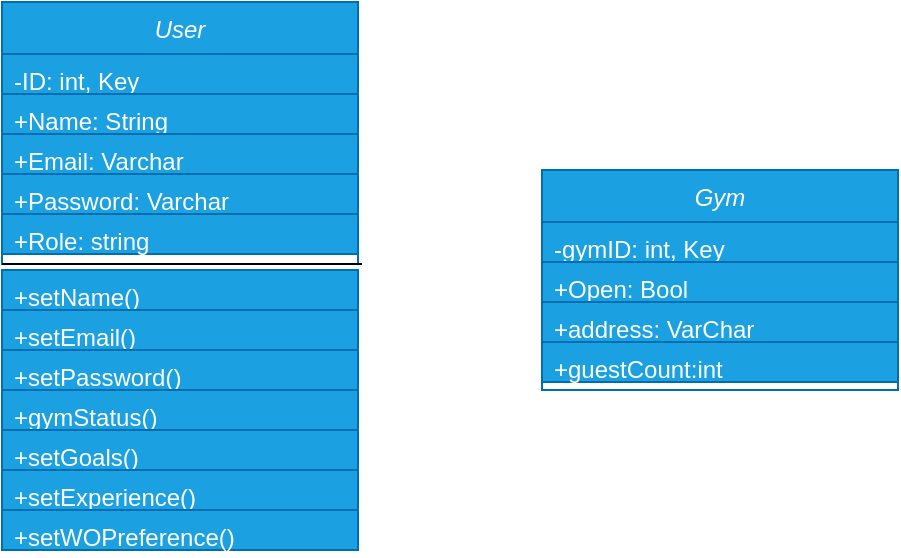 <mxfile version="15.8.3" type="device"><diagram id="C5RBs43oDa-KdzZeNtuy" name="Page-1"><mxGraphModel dx="926" dy="516" grid="1" gridSize="10" guides="1" tooltips="1" connect="1" arrows="1" fold="1" page="1" pageScale="1" pageWidth="827" pageHeight="1169" math="0" shadow="0"><root><mxCell id="WIyWlLk6GJQsqaUBKTNV-0"/><mxCell id="WIyWlLk6GJQsqaUBKTNV-1" parent="WIyWlLk6GJQsqaUBKTNV-0"/><mxCell id="6UYvTPooScGc7HthTejg-1" value="User" style="swimlane;fontStyle=2;align=center;verticalAlign=top;childLayout=stackLayout;horizontal=1;startSize=26;horizontalStack=0;resizeParent=1;resizeLast=0;collapsible=1;marginBottom=0;rounded=0;shadow=0;strokeWidth=1;fillColor=#1ba1e2;fontColor=#ffffff;strokeColor=#006EAF;" vertex="1" parent="WIyWlLk6GJQsqaUBKTNV-1"><mxGeometry x="130" y="269" width="178" height="131" as="geometry"><mxRectangle x="230" y="140" width="160" height="26" as="alternateBounds"/></mxGeometry></mxCell><mxCell id="6UYvTPooScGc7HthTejg-3" value="-ID: int, Key" style="text;align=left;verticalAlign=top;spacingLeft=4;spacingRight=4;overflow=hidden;rotatable=0;points=[[0,0.5],[1,0.5]];portConstraint=eastwest;rounded=0;shadow=0;html=0;fillColor=#1ba1e2;fontColor=#ffffff;strokeColor=#006EAF;" vertex="1" parent="6UYvTPooScGc7HthTejg-1"><mxGeometry y="26" width="178" height="20" as="geometry"/></mxCell><mxCell id="6UYvTPooScGc7HthTejg-2" value="+Name: String" style="text;align=left;verticalAlign=top;spacingLeft=4;spacingRight=4;overflow=hidden;rotatable=0;points=[[0,0.5],[1,0.5]];portConstraint=eastwest;fillColor=#1ba1e2;fontColor=#ffffff;strokeColor=#006EAF;" vertex="1" parent="6UYvTPooScGc7HthTejg-1"><mxGeometry y="46" width="178" height="20" as="geometry"/></mxCell><mxCell id="6UYvTPooScGc7HthTejg-10" value="+Email: Varchar " style="text;align=left;verticalAlign=top;spacingLeft=4;spacingRight=4;overflow=hidden;rotatable=0;points=[[0,0.5],[1,0.5]];portConstraint=eastwest;rounded=0;shadow=0;html=0;fillColor=#1ba1e2;fontColor=#ffffff;strokeColor=#006EAF;" vertex="1" parent="6UYvTPooScGc7HthTejg-1"><mxGeometry y="66" width="178" height="20" as="geometry"/></mxCell><mxCell id="6UYvTPooScGc7HthTejg-4" value="+Password: Varchar" style="text;align=left;verticalAlign=top;spacingLeft=4;spacingRight=4;overflow=hidden;rotatable=0;points=[[0,0.5],[1,0.5]];portConstraint=eastwest;rounded=0;shadow=0;html=0;fillColor=#1ba1e2;fontColor=#ffffff;strokeColor=#006EAF;" vertex="1" parent="6UYvTPooScGc7HthTejg-1"><mxGeometry y="86" width="178" height="20" as="geometry"/></mxCell><mxCell id="6UYvTPooScGc7HthTejg-6" value="+Role: string" style="text;align=left;verticalAlign=top;spacingLeft=4;spacingRight=4;overflow=hidden;rotatable=0;points=[[0,0.5],[1,0.5]];portConstraint=eastwest;fillColor=#1ba1e2;fontColor=#ffffff;strokeColor=#006EAF;" vertex="1" parent="6UYvTPooScGc7HthTejg-1"><mxGeometry y="106" width="178" height="20" as="geometry"/></mxCell><mxCell id="6UYvTPooScGc7HthTejg-17" value="Gym" style="swimlane;fontStyle=2;align=center;verticalAlign=top;childLayout=stackLayout;horizontal=1;startSize=26;horizontalStack=0;resizeParent=1;resizeLast=0;collapsible=1;marginBottom=0;rounded=0;shadow=0;strokeWidth=1;fillColor=#1ba1e2;fontColor=#ffffff;strokeColor=#006EAF;" vertex="1" parent="WIyWlLk6GJQsqaUBKTNV-1"><mxGeometry x="400" y="353" width="178" height="110" as="geometry"><mxRectangle x="360" y="270" width="160" height="26" as="alternateBounds"/></mxGeometry></mxCell><mxCell id="6UYvTPooScGc7HthTejg-18" value="-gymID: int, Key" style="text;align=left;verticalAlign=top;spacingLeft=4;spacingRight=4;overflow=hidden;rotatable=0;points=[[0,0.5],[1,0.5]];portConstraint=eastwest;rounded=0;shadow=0;html=0;fillColor=#1ba1e2;fontColor=#ffffff;strokeColor=#006EAF;" vertex="1" parent="6UYvTPooScGc7HthTejg-17"><mxGeometry y="26" width="178" height="20" as="geometry"/></mxCell><mxCell id="6UYvTPooScGc7HthTejg-19" value="+Open: Bool" style="text;align=left;verticalAlign=top;spacingLeft=4;spacingRight=4;overflow=hidden;rotatable=0;points=[[0,0.5],[1,0.5]];portConstraint=eastwest;fillColor=#1ba1e2;fontColor=#ffffff;strokeColor=#006EAF;" vertex="1" parent="6UYvTPooScGc7HthTejg-17"><mxGeometry y="46" width="178" height="20" as="geometry"/></mxCell><mxCell id="6UYvTPooScGc7HthTejg-20" value="+address: VarChar" style="text;align=left;verticalAlign=top;spacingLeft=4;spacingRight=4;overflow=hidden;rotatable=0;points=[[0,0.5],[1,0.5]];portConstraint=eastwest;rounded=0;shadow=0;html=0;fillColor=#1ba1e2;fontColor=#ffffff;strokeColor=#006EAF;" vertex="1" parent="6UYvTPooScGc7HthTejg-17"><mxGeometry y="66" width="178" height="20" as="geometry"/></mxCell><mxCell id="6UYvTPooScGc7HthTejg-21" value="+guestCount:int" style="text;align=left;verticalAlign=top;spacingLeft=4;spacingRight=4;overflow=hidden;rotatable=0;points=[[0,0.5],[1,0.5]];portConstraint=eastwest;rounded=0;shadow=0;html=0;fillColor=#1ba1e2;fontColor=#ffffff;strokeColor=#006EAF;" vertex="1" parent="6UYvTPooScGc7HthTejg-17"><mxGeometry y="86" width="178" height="20" as="geometry"/></mxCell><mxCell id="6UYvTPooScGc7HthTejg-23" value="" style="endArrow=none;html=1;rounded=0;" edge="1" parent="WIyWlLk6GJQsqaUBKTNV-1"><mxGeometry width="50" height="50" relative="1" as="geometry"><mxPoint x="130" y="400" as="sourcePoint"/><mxPoint x="310" y="400" as="targetPoint"/></mxGeometry></mxCell><mxCell id="6UYvTPooScGc7HthTejg-24" value="+setName()" style="text;align=left;verticalAlign=top;spacingLeft=4;spacingRight=4;overflow=hidden;rotatable=0;points=[[0,0.5],[1,0.5]];portConstraint=eastwest;fillColor=#1ba1e2;fontColor=#ffffff;strokeColor=#006EAF;" vertex="1" parent="WIyWlLk6GJQsqaUBKTNV-1"><mxGeometry x="130" y="403" width="178" height="20" as="geometry"/></mxCell><mxCell id="6UYvTPooScGc7HthTejg-25" value="+setEmail()" style="text;align=left;verticalAlign=top;spacingLeft=4;spacingRight=4;overflow=hidden;rotatable=0;points=[[0,0.5],[1,0.5]];portConstraint=eastwest;fillColor=#1ba1e2;fontColor=#ffffff;strokeColor=#006EAF;" vertex="1" parent="WIyWlLk6GJQsqaUBKTNV-1"><mxGeometry x="130" y="423" width="178" height="20" as="geometry"/></mxCell><mxCell id="6UYvTPooScGc7HthTejg-26" value="+setPassword()&#10;" style="text;align=left;verticalAlign=top;spacingLeft=4;spacingRight=4;overflow=hidden;rotatable=0;points=[[0,0.5],[1,0.5]];portConstraint=eastwest;fillColor=#1ba1e2;fontColor=#ffffff;strokeColor=#006EAF;" vertex="1" parent="WIyWlLk6GJQsqaUBKTNV-1"><mxGeometry x="130" y="443" width="178" height="20" as="geometry"/></mxCell><mxCell id="6UYvTPooScGc7HthTejg-27" value="+gymStatus()" style="text;align=left;verticalAlign=top;spacingLeft=4;spacingRight=4;overflow=hidden;rotatable=0;points=[[0,0.5],[1,0.5]];portConstraint=eastwest;fillColor=#1ba1e2;fontColor=#ffffff;strokeColor=#006EAF;" vertex="1" parent="WIyWlLk6GJQsqaUBKTNV-1"><mxGeometry x="130" y="463" width="178" height="20" as="geometry"/></mxCell><mxCell id="6UYvTPooScGc7HthTejg-28" value="+setGoals()" style="text;align=left;verticalAlign=top;spacingLeft=4;spacingRight=4;overflow=hidden;rotatable=0;points=[[0,0.5],[1,0.5]];portConstraint=eastwest;fillColor=#1ba1e2;fontColor=#ffffff;strokeColor=#006EAF;" vertex="1" parent="WIyWlLk6GJQsqaUBKTNV-1"><mxGeometry x="130" y="483" width="178" height="20" as="geometry"/></mxCell><mxCell id="6UYvTPooScGc7HthTejg-29" value="+setExperience()" style="text;align=left;verticalAlign=top;spacingLeft=4;spacingRight=4;overflow=hidden;rotatable=0;points=[[0,0.5],[1,0.5]];portConstraint=eastwest;fillColor=#1ba1e2;fontColor=#ffffff;strokeColor=#006EAF;" vertex="1" parent="WIyWlLk6GJQsqaUBKTNV-1"><mxGeometry x="130" y="503" width="178" height="20" as="geometry"/></mxCell><mxCell id="6UYvTPooScGc7HthTejg-30" value="+setWOPreference()" style="text;align=left;verticalAlign=top;spacingLeft=4;spacingRight=4;overflow=hidden;rotatable=0;points=[[0,0.5],[1,0.5]];portConstraint=eastwest;fillColor=#1ba1e2;fontColor=#ffffff;strokeColor=#006EAF;" vertex="1" parent="WIyWlLk6GJQsqaUBKTNV-1"><mxGeometry x="130" y="523" width="178" height="20" as="geometry"/></mxCell></root></mxGraphModel></diagram></mxfile>